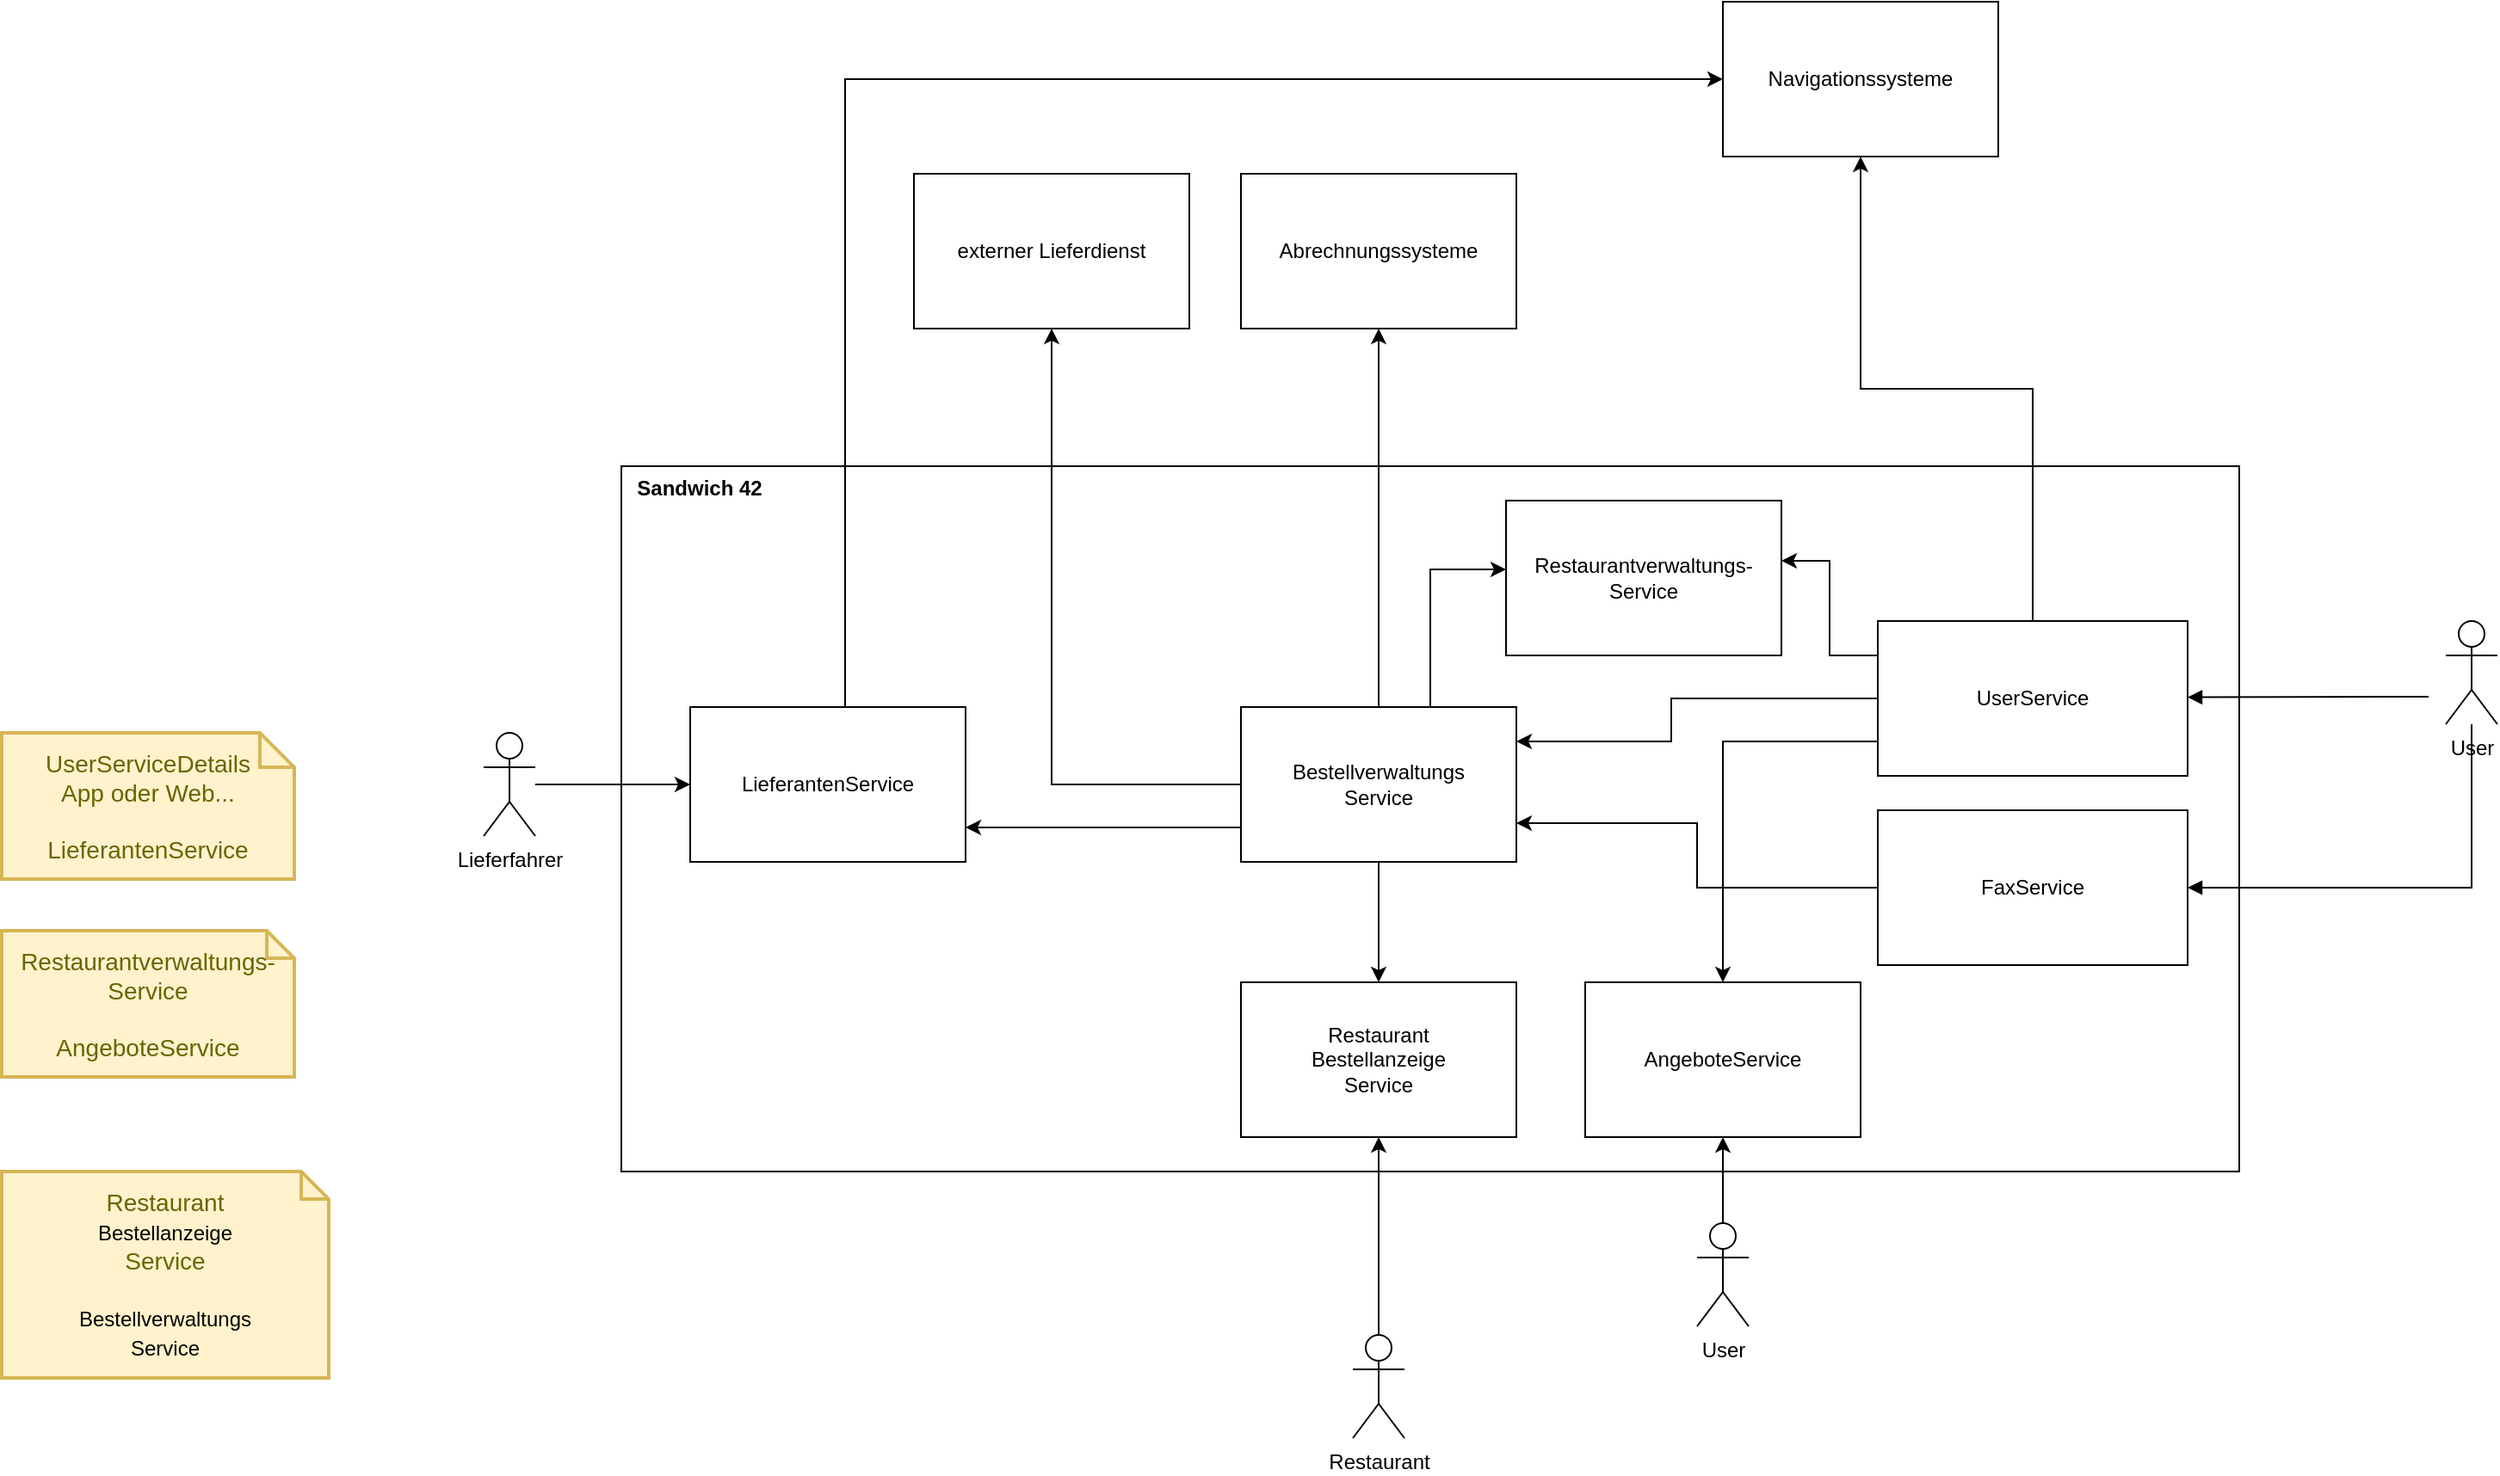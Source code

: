 <mxfile version="21.2.1" type="device">
  <diagram name="Seite-1" id="ZlG6zqUQYfiVHR8Yvk-a">
    <mxGraphModel dx="2707" dy="2098" grid="1" gridSize="10" guides="1" tooltips="1" connect="1" arrows="1" fold="1" page="1" pageScale="1" pageWidth="827" pageHeight="1169" math="0" shadow="0">
      <root>
        <mxCell id="0" />
        <mxCell id="1" parent="0" />
        <mxCell id="OvQW-wMNAqTbqtQO3rlf-1" value="" style="rounded=0;whiteSpace=wrap;html=1;" parent="1" vertex="1">
          <mxGeometry x="-100" y="50" width="940" height="410" as="geometry" />
        </mxCell>
        <mxCell id="OvQW-wMNAqTbqtQO3rlf-2" value="Sandwich 42" style="text;align=center;fontStyle=1;verticalAlign=middle;spacingLeft=3;spacingRight=3;strokeColor=none;rotatable=0;points=[[0,0.5],[1,0.5]];portConstraint=eastwest;html=1;" parent="1" vertex="1">
          <mxGeometry x="-100" y="50" width="90" height="26" as="geometry" />
        </mxCell>
        <mxCell id="OvQW-wMNAqTbqtQO3rlf-11" style="edgeStyle=orthogonalEdgeStyle;rounded=0;orthogonalLoop=1;jettySize=auto;html=1;entryX=1;entryY=0.75;entryDx=0;entryDy=0;" parent="1" source="OvQW-wMNAqTbqtQO3rlf-4" target="OvQW-wMNAqTbqtQO3rlf-8" edge="1">
          <mxGeometry relative="1" as="geometry" />
        </mxCell>
        <mxCell id="OvQW-wMNAqTbqtQO3rlf-4" value="FaxService" style="html=1;whiteSpace=wrap;" parent="1" vertex="1">
          <mxGeometry x="630" y="250" width="180" height="90" as="geometry" />
        </mxCell>
        <mxCell id="OvQW-wMNAqTbqtQO3rlf-7" value="" style="html=1;verticalAlign=bottom;endArrow=block;edgeStyle=elbowEdgeStyle;elbow=vertical;curved=0;rounded=0;entryX=1;entryY=0.5;entryDx=0;entryDy=0;" parent="1" target="OvQW-wMNAqTbqtQO3rlf-4" edge="1" source="FdrlSeHZLR5Pl0SL7UwV-6">
          <mxGeometry width="80" relative="1" as="geometry">
            <mxPoint x="960" y="295" as="sourcePoint" />
            <mxPoint x="980" y="130" as="targetPoint" />
            <Array as="points">
              <mxPoint x="860" y="295" />
              <mxPoint x="870" y="215" />
              <mxPoint x="930" y="210" />
              <mxPoint x="830" y="145" />
            </Array>
          </mxGeometry>
        </mxCell>
        <mxCell id="OvQW-wMNAqTbqtQO3rlf-13" style="edgeStyle=orthogonalEdgeStyle;rounded=0;orthogonalLoop=1;jettySize=auto;html=1;" parent="1" source="OvQW-wMNAqTbqtQO3rlf-8" target="OvQW-wMNAqTbqtQO3rlf-12" edge="1">
          <mxGeometry relative="1" as="geometry" />
        </mxCell>
        <mxCell id="FdrlSeHZLR5Pl0SL7UwV-20" style="edgeStyle=orthogonalEdgeStyle;rounded=0;orthogonalLoop=1;jettySize=auto;html=1;" edge="1" parent="1" source="OvQW-wMNAqTbqtQO3rlf-8" target="FdrlSeHZLR5Pl0SL7UwV-17">
          <mxGeometry relative="1" as="geometry" />
        </mxCell>
        <mxCell id="FdrlSeHZLR5Pl0SL7UwV-22" style="edgeStyle=orthogonalEdgeStyle;rounded=0;orthogonalLoop=1;jettySize=auto;html=1;" edge="1" parent="1" source="OvQW-wMNAqTbqtQO3rlf-8" target="FdrlSeHZLR5Pl0SL7UwV-14">
          <mxGeometry relative="1" as="geometry">
            <Array as="points">
              <mxPoint x="370" y="110" />
            </Array>
          </mxGeometry>
        </mxCell>
        <mxCell id="OvQW-wMNAqTbqtQO3rlf-8" value="Bestellverwaltungs&lt;br&gt;Service" style="html=1;whiteSpace=wrap;" parent="1" vertex="1">
          <mxGeometry x="260" y="190" width="160" height="90" as="geometry" />
        </mxCell>
        <mxCell id="OvQW-wMNAqTbqtQO3rlf-10" style="edgeStyle=orthogonalEdgeStyle;rounded=0;orthogonalLoop=1;jettySize=auto;html=1;" parent="1" source="OvQW-wMNAqTbqtQO3rlf-9" target="OvQW-wMNAqTbqtQO3rlf-8" edge="1">
          <mxGeometry relative="1" as="geometry">
            <Array as="points">
              <mxPoint x="510" y="185" />
              <mxPoint x="510" y="210" />
            </Array>
          </mxGeometry>
        </mxCell>
        <mxCell id="OvQW-wMNAqTbqtQO3rlf-17" style="edgeStyle=orthogonalEdgeStyle;rounded=0;orthogonalLoop=1;jettySize=auto;html=1;" parent="1" source="OvQW-wMNAqTbqtQO3rlf-9" target="OvQW-wMNAqTbqtQO3rlf-16" edge="1">
          <mxGeometry relative="1" as="geometry" />
        </mxCell>
        <mxCell id="FdrlSeHZLR5Pl0SL7UwV-11" style="edgeStyle=orthogonalEdgeStyle;rounded=0;orthogonalLoop=1;jettySize=auto;html=1;" edge="1" parent="1" source="OvQW-wMNAqTbqtQO3rlf-9" target="FdrlSeHZLR5Pl0SL7UwV-10">
          <mxGeometry relative="1" as="geometry">
            <Array as="points">
              <mxPoint x="540" y="210" />
            </Array>
          </mxGeometry>
        </mxCell>
        <mxCell id="FdrlSeHZLR5Pl0SL7UwV-16" style="edgeStyle=orthogonalEdgeStyle;rounded=0;orthogonalLoop=1;jettySize=auto;html=1;" edge="1" parent="1" source="OvQW-wMNAqTbqtQO3rlf-9" target="FdrlSeHZLR5Pl0SL7UwV-14">
          <mxGeometry relative="1" as="geometry">
            <Array as="points">
              <mxPoint x="602" y="160" />
              <mxPoint x="602" y="105" />
            </Array>
          </mxGeometry>
        </mxCell>
        <mxCell id="OvQW-wMNAqTbqtQO3rlf-9" value="UserService" style="html=1;whiteSpace=wrap;" parent="1" vertex="1">
          <mxGeometry x="630" y="140" width="180" height="90" as="geometry" />
        </mxCell>
        <mxCell id="OvQW-wMNAqTbqtQO3rlf-12" value="Abrechnungssysteme" style="html=1;whiteSpace=wrap;" parent="1" vertex="1">
          <mxGeometry x="260" y="-120" width="160" height="90" as="geometry" />
        </mxCell>
        <mxCell id="OvQW-wMNAqTbqtQO3rlf-18" style="edgeStyle=orthogonalEdgeStyle;rounded=0;orthogonalLoop=1;jettySize=auto;html=1;" parent="1" source="OvQW-wMNAqTbqtQO3rlf-8" target="OvQW-wMNAqTbqtQO3rlf-14" edge="1">
          <mxGeometry relative="1" as="geometry" />
        </mxCell>
        <mxCell id="OvQW-wMNAqTbqtQO3rlf-14" value="Restaurant&lt;br&gt;Bestellanzeige&lt;br&gt;Service" style="html=1;whiteSpace=wrap;" parent="1" vertex="1">
          <mxGeometry x="260" y="350" width="160" height="90" as="geometry" />
        </mxCell>
        <mxCell id="OvQW-wMNAqTbqtQO3rlf-16" value="Navigationssysteme" style="html=1;whiteSpace=wrap;" parent="1" vertex="1">
          <mxGeometry x="540" y="-220" width="160" height="90" as="geometry" />
        </mxCell>
        <mxCell id="FdrlSeHZLR5Pl0SL7UwV-1" style="edgeStyle=orthogonalEdgeStyle;rounded=0;orthogonalLoop=1;jettySize=auto;html=1;entryX=0;entryY=0.5;entryDx=0;entryDy=0;" edge="1" parent="1" source="OvQW-wMNAqTbqtQO3rlf-19" target="OvQW-wMNAqTbqtQO3rlf-16">
          <mxGeometry relative="1" as="geometry">
            <Array as="points">
              <mxPoint x="30" y="-175" />
            </Array>
          </mxGeometry>
        </mxCell>
        <mxCell id="FdrlSeHZLR5Pl0SL7UwV-2" style="edgeStyle=orthogonalEdgeStyle;rounded=0;orthogonalLoop=1;jettySize=auto;html=1;" edge="1" parent="1" source="OvQW-wMNAqTbqtQO3rlf-8" target="OvQW-wMNAqTbqtQO3rlf-19">
          <mxGeometry relative="1" as="geometry">
            <Array as="points">
              <mxPoint x="170" y="260" />
              <mxPoint x="170" y="260" />
            </Array>
          </mxGeometry>
        </mxCell>
        <mxCell id="OvQW-wMNAqTbqtQO3rlf-19" value="LieferantenService" style="html=1;whiteSpace=wrap;" parent="1" vertex="1">
          <mxGeometry x="-60" y="190" width="160" height="90" as="geometry" />
        </mxCell>
        <mxCell id="FdrlSeHZLR5Pl0SL7UwV-4" value="" style="html=1;verticalAlign=bottom;endArrow=block;edgeStyle=elbowEdgeStyle;elbow=vertical;curved=0;rounded=0;" edge="1" parent="1" target="OvQW-wMNAqTbqtQO3rlf-9">
          <mxGeometry width="80" relative="1" as="geometry">
            <mxPoint x="950" y="184" as="sourcePoint" />
            <mxPoint x="850" y="184.29" as="targetPoint" />
            <Array as="points">
              <mxPoint x="900" y="184.29" />
              <mxPoint x="910" y="104.29" />
              <mxPoint x="970" y="99.29" />
              <mxPoint x="870" y="34.29" />
            </Array>
          </mxGeometry>
        </mxCell>
        <mxCell id="FdrlSeHZLR5Pl0SL7UwV-7" style="edgeStyle=orthogonalEdgeStyle;rounded=0;orthogonalLoop=1;jettySize=auto;html=1;" edge="1" parent="1" source="FdrlSeHZLR5Pl0SL7UwV-5" target="OvQW-wMNAqTbqtQO3rlf-19">
          <mxGeometry relative="1" as="geometry" />
        </mxCell>
        <mxCell id="FdrlSeHZLR5Pl0SL7UwV-5" value="Lieferfahrer" style="shape=umlActor;verticalLabelPosition=bottom;verticalAlign=top;html=1;outlineConnect=0;" vertex="1" parent="1">
          <mxGeometry x="-180" y="205" width="30" height="60" as="geometry" />
        </mxCell>
        <mxCell id="FdrlSeHZLR5Pl0SL7UwV-6" value="User" style="shape=umlActor;verticalLabelPosition=bottom;verticalAlign=top;html=1;outlineConnect=0;" vertex="1" parent="1">
          <mxGeometry x="960" y="140" width="30" height="60" as="geometry" />
        </mxCell>
        <mxCell id="FdrlSeHZLR5Pl0SL7UwV-8" value="Restaurant" style="shape=umlActor;verticalLabelPosition=bottom;verticalAlign=top;html=1;outlineConnect=0;" vertex="1" parent="1">
          <mxGeometry x="325" y="555" width="30" height="60" as="geometry" />
        </mxCell>
        <mxCell id="FdrlSeHZLR5Pl0SL7UwV-9" value="" style="endArrow=classic;html=1;rounded=0;exitX=0.5;exitY=0;exitDx=0;exitDy=0;exitPerimeter=0;" edge="1" parent="1" source="FdrlSeHZLR5Pl0SL7UwV-8" target="OvQW-wMNAqTbqtQO3rlf-14">
          <mxGeometry width="50" height="50" relative="1" as="geometry">
            <mxPoint x="570" y="280" as="sourcePoint" />
            <mxPoint x="620" y="230" as="targetPoint" />
          </mxGeometry>
        </mxCell>
        <mxCell id="FdrlSeHZLR5Pl0SL7UwV-10" value="AngeboteService" style="html=1;whiteSpace=wrap;" vertex="1" parent="1">
          <mxGeometry x="460" y="350" width="160" height="90" as="geometry" />
        </mxCell>
        <mxCell id="FdrlSeHZLR5Pl0SL7UwV-13" style="edgeStyle=orthogonalEdgeStyle;rounded=0;orthogonalLoop=1;jettySize=auto;html=1;" edge="1" parent="1" source="FdrlSeHZLR5Pl0SL7UwV-12" target="FdrlSeHZLR5Pl0SL7UwV-10">
          <mxGeometry relative="1" as="geometry" />
        </mxCell>
        <mxCell id="FdrlSeHZLR5Pl0SL7UwV-12" value="User" style="shape=umlActor;verticalLabelPosition=bottom;verticalAlign=top;html=1;outlineConnect=0;" vertex="1" parent="1">
          <mxGeometry x="525" y="490" width="30" height="60" as="geometry" />
        </mxCell>
        <mxCell id="FdrlSeHZLR5Pl0SL7UwV-14" value="Restaurantverwaltungs-Service" style="html=1;whiteSpace=wrap;" vertex="1" parent="1">
          <mxGeometry x="414" y="70" width="160" height="90" as="geometry" />
        </mxCell>
        <mxCell id="FdrlSeHZLR5Pl0SL7UwV-17" value="externer Lieferdienst" style="html=1;whiteSpace=wrap;" vertex="1" parent="1">
          <mxGeometry x="70" y="-120" width="160" height="90" as="geometry" />
        </mxCell>
        <mxCell id="FdrlSeHZLR5Pl0SL7UwV-25" value="UserServiceDetails&lt;br&gt;App oder Web...&lt;br&gt;&lt;br&gt;LieferantenService" style="shape=note;strokeWidth=2;fontSize=14;size=20;whiteSpace=wrap;html=1;fillColor=#fff2cc;strokeColor=#d6b656;fontColor=#666600;" vertex="1" parent="1">
          <mxGeometry x="-460" y="205" width="170" height="85" as="geometry" />
        </mxCell>
        <mxCell id="FdrlSeHZLR5Pl0SL7UwV-26" value="Restaurantverwaltungs-Service&lt;br&gt;&lt;br&gt;AngeboteService" style="shape=note;strokeWidth=2;fontSize=14;size=16;whiteSpace=wrap;html=1;fillColor=#fff2cc;strokeColor=#d6b656;fontColor=#666600;" vertex="1" parent="1">
          <mxGeometry x="-460" y="320" width="170" height="85" as="geometry" />
        </mxCell>
        <mxCell id="FdrlSeHZLR5Pl0SL7UwV-27" value="Restaurant&lt;br style=&quot;border-color: var(--border-color); color: rgb(0, 0, 0); font-size: 12px;&quot;&gt;&lt;span style=&quot;color: rgb(0, 0, 0); font-size: 12px;&quot;&gt;Bestellanzeige&lt;/span&gt;&lt;br style=&quot;border-color: var(--border-color); color: rgb(0, 0, 0); font-size: 12px;&quot;&gt;Service&lt;br&gt;&lt;br&gt;&lt;span style=&quot;color: rgb(0, 0, 0); font-size: 12px;&quot;&gt;Bestellverwaltungs&lt;/span&gt;&lt;br style=&quot;border-color: var(--border-color); color: rgb(0, 0, 0); font-size: 12px;&quot;&gt;&lt;span style=&quot;color: rgb(0, 0, 0); font-size: 12px;&quot;&gt;Service&lt;/span&gt;&lt;span style=&quot;color: rgb(0, 0, 0); font-size: 12px;&quot;&gt;&lt;br&gt;&lt;/span&gt;" style="shape=note;strokeWidth=2;fontSize=14;size=16;whiteSpace=wrap;html=1;fillColor=#fff2cc;strokeColor=#d6b656;fontColor=#666600;" vertex="1" parent="1">
          <mxGeometry x="-460" y="460" width="190" height="120" as="geometry" />
        </mxCell>
      </root>
    </mxGraphModel>
  </diagram>
</mxfile>
